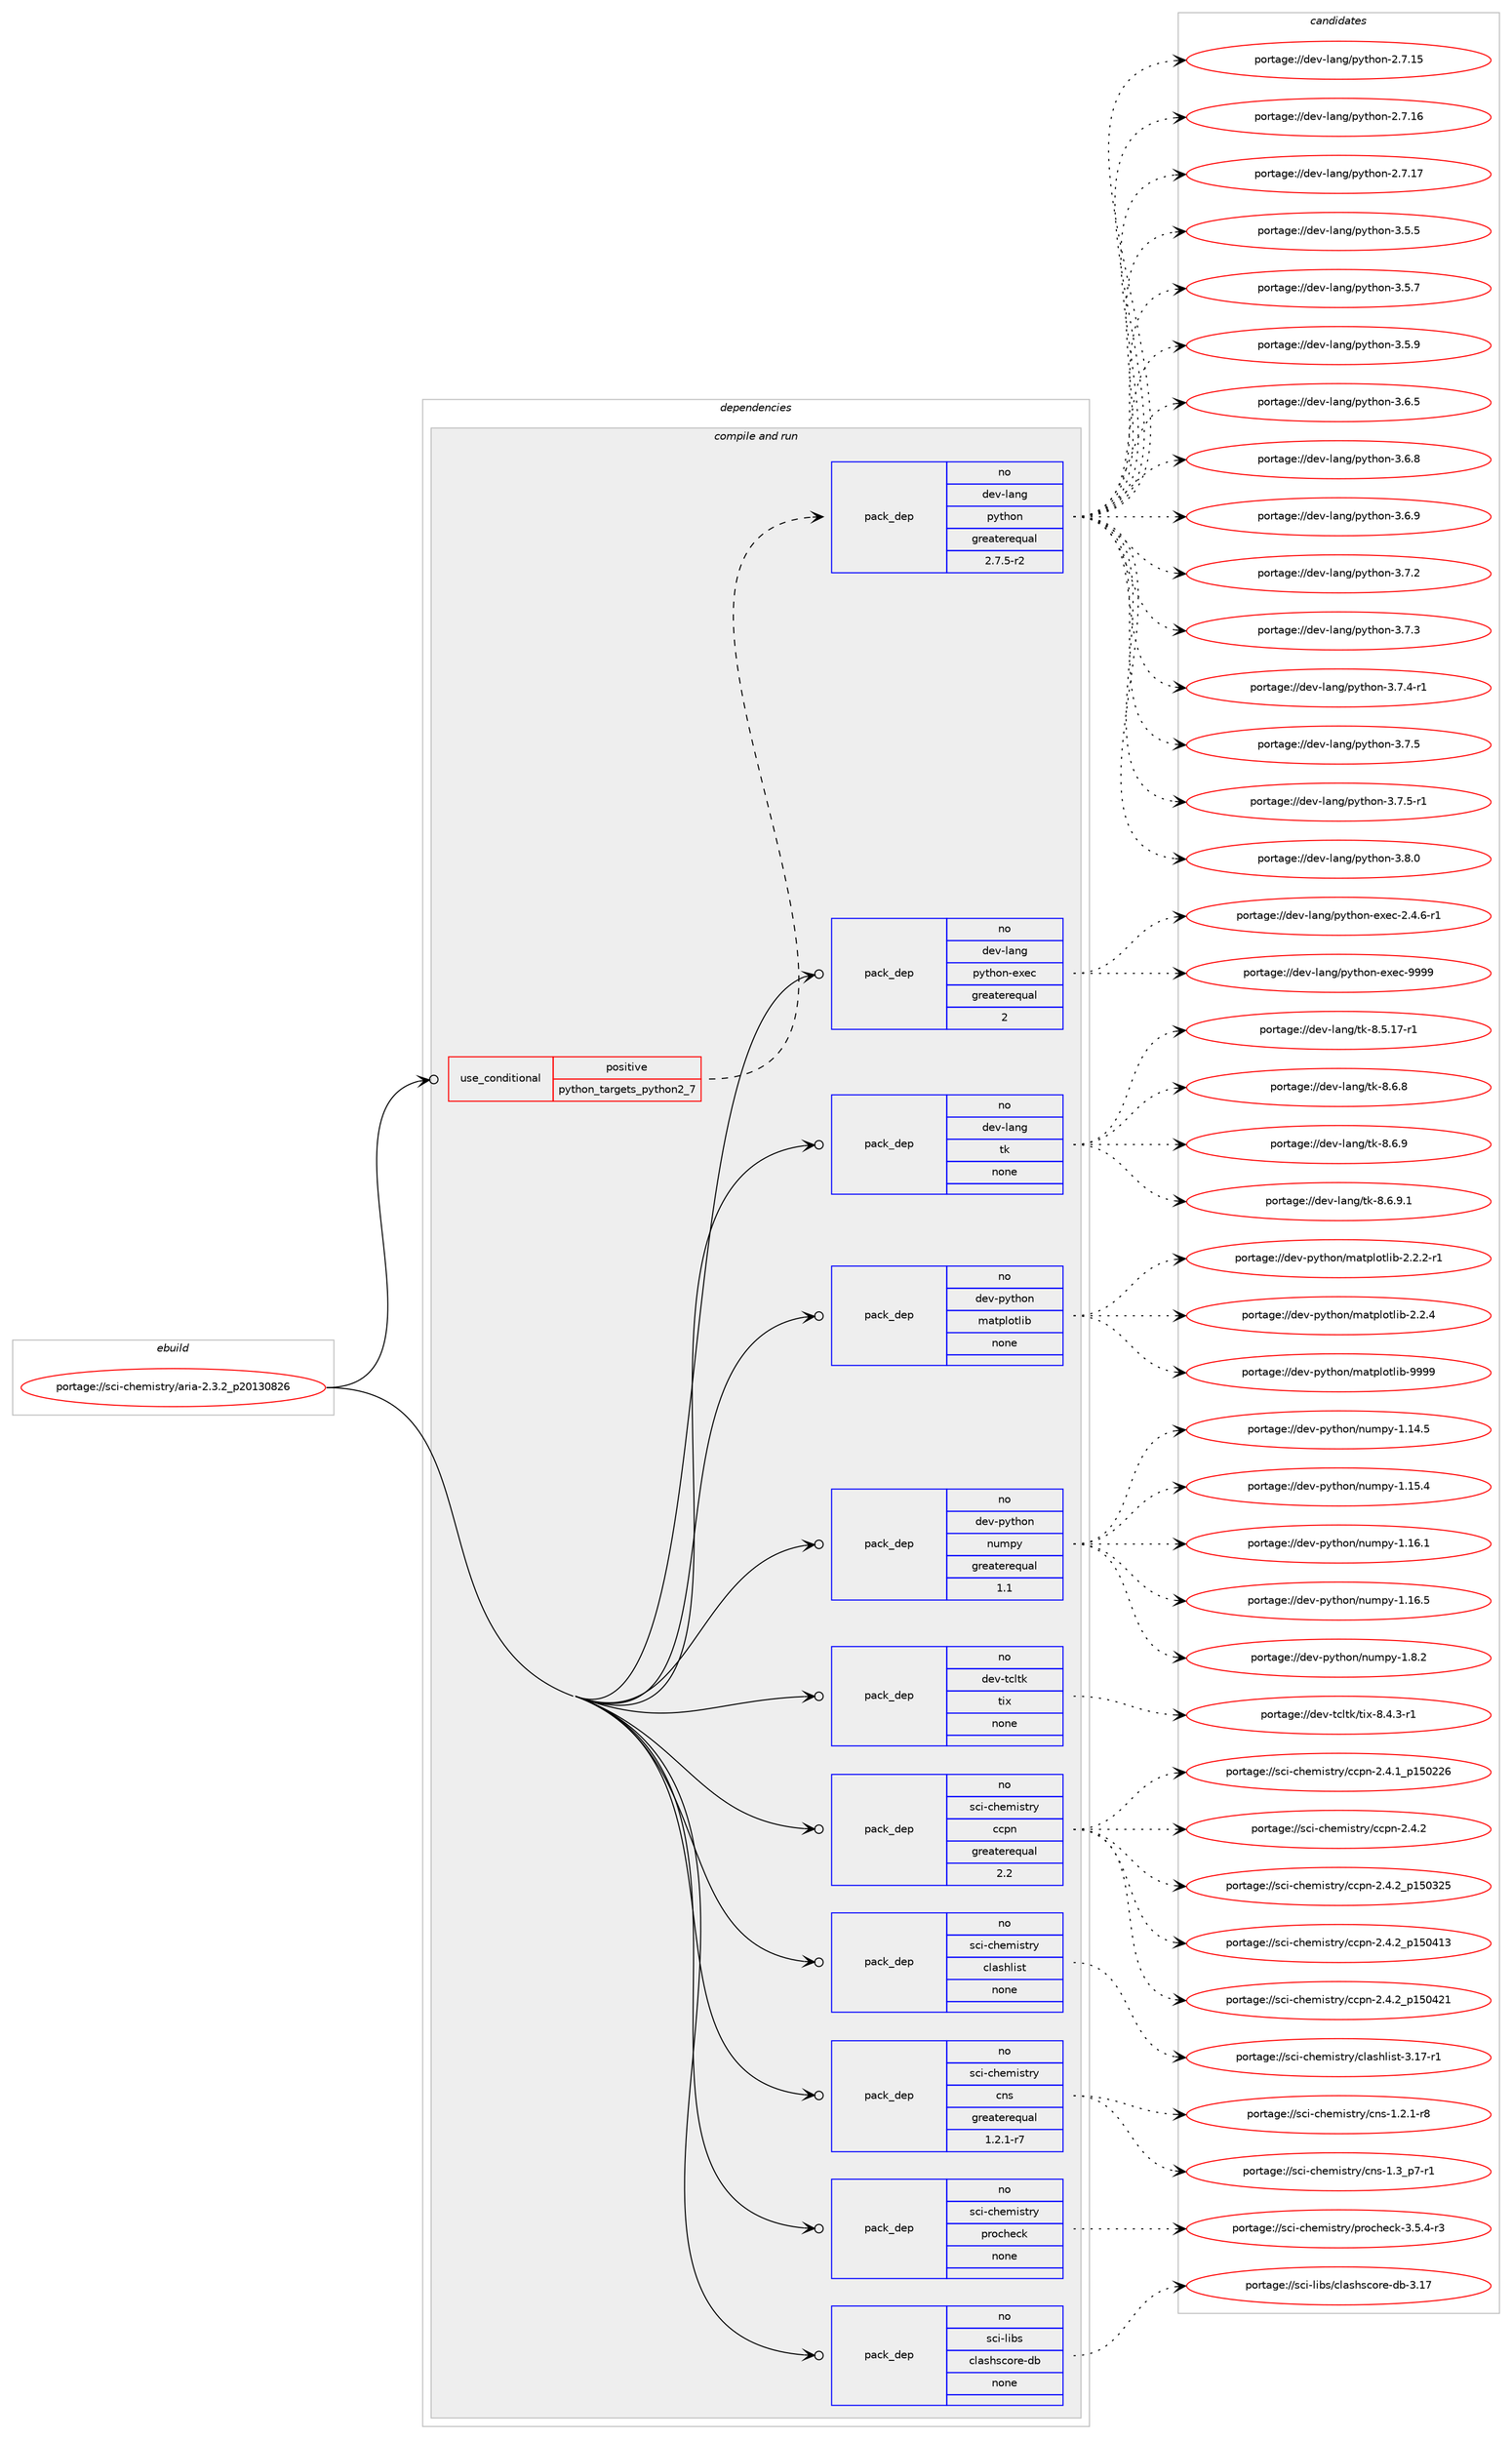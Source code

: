 digraph prolog {

# *************
# Graph options
# *************

newrank=true;
concentrate=true;
compound=true;
graph [rankdir=LR,fontname=Helvetica,fontsize=10,ranksep=1.5];#, ranksep=2.5, nodesep=0.2];
edge  [arrowhead=vee];
node  [fontname=Helvetica,fontsize=10];

# **********
# The ebuild
# **********

subgraph cluster_leftcol {
color=gray;
rank=same;
label=<<i>ebuild</i>>;
id [label="portage://sci-chemistry/aria-2.3.2_p20130826", color=red, width=4, href="../sci-chemistry/aria-2.3.2_p20130826.svg"];
}

# ****************
# The dependencies
# ****************

subgraph cluster_midcol {
color=gray;
label=<<i>dependencies</i>>;
subgraph cluster_compile {
fillcolor="#eeeeee";
style=filled;
label=<<i>compile</i>>;
}
subgraph cluster_compileandrun {
fillcolor="#eeeeee";
style=filled;
label=<<i>compile and run</i>>;
subgraph cond95346 {
dependency384184 [label=<<TABLE BORDER="0" CELLBORDER="1" CELLSPACING="0" CELLPADDING="4"><TR><TD ROWSPAN="3" CELLPADDING="10">use_conditional</TD></TR><TR><TD>positive</TD></TR><TR><TD>python_targets_python2_7</TD></TR></TABLE>>, shape=none, color=red];
subgraph pack282328 {
dependency384185 [label=<<TABLE BORDER="0" CELLBORDER="1" CELLSPACING="0" CELLPADDING="4" WIDTH="220"><TR><TD ROWSPAN="6" CELLPADDING="30">pack_dep</TD></TR><TR><TD WIDTH="110">no</TD></TR><TR><TD>dev-lang</TD></TR><TR><TD>python</TD></TR><TR><TD>greaterequal</TD></TR><TR><TD>2.7.5-r2</TD></TR></TABLE>>, shape=none, color=blue];
}
dependency384184:e -> dependency384185:w [weight=20,style="dashed",arrowhead="vee"];
}
id:e -> dependency384184:w [weight=20,style="solid",arrowhead="odotvee"];
subgraph pack282329 {
dependency384186 [label=<<TABLE BORDER="0" CELLBORDER="1" CELLSPACING="0" CELLPADDING="4" WIDTH="220"><TR><TD ROWSPAN="6" CELLPADDING="30">pack_dep</TD></TR><TR><TD WIDTH="110">no</TD></TR><TR><TD>dev-lang</TD></TR><TR><TD>python-exec</TD></TR><TR><TD>greaterequal</TD></TR><TR><TD>2</TD></TR></TABLE>>, shape=none, color=blue];
}
id:e -> dependency384186:w [weight=20,style="solid",arrowhead="odotvee"];
subgraph pack282330 {
dependency384187 [label=<<TABLE BORDER="0" CELLBORDER="1" CELLSPACING="0" CELLPADDING="4" WIDTH="220"><TR><TD ROWSPAN="6" CELLPADDING="30">pack_dep</TD></TR><TR><TD WIDTH="110">no</TD></TR><TR><TD>dev-lang</TD></TR><TR><TD>tk</TD></TR><TR><TD>none</TD></TR><TR><TD></TD></TR></TABLE>>, shape=none, color=blue];
}
id:e -> dependency384187:w [weight=20,style="solid",arrowhead="odotvee"];
subgraph pack282331 {
dependency384188 [label=<<TABLE BORDER="0" CELLBORDER="1" CELLSPACING="0" CELLPADDING="4" WIDTH="220"><TR><TD ROWSPAN="6" CELLPADDING="30">pack_dep</TD></TR><TR><TD WIDTH="110">no</TD></TR><TR><TD>dev-python</TD></TR><TR><TD>matplotlib</TD></TR><TR><TD>none</TD></TR><TR><TD></TD></TR></TABLE>>, shape=none, color=blue];
}
id:e -> dependency384188:w [weight=20,style="solid",arrowhead="odotvee"];
subgraph pack282332 {
dependency384189 [label=<<TABLE BORDER="0" CELLBORDER="1" CELLSPACING="0" CELLPADDING="4" WIDTH="220"><TR><TD ROWSPAN="6" CELLPADDING="30">pack_dep</TD></TR><TR><TD WIDTH="110">no</TD></TR><TR><TD>dev-python</TD></TR><TR><TD>numpy</TD></TR><TR><TD>greaterequal</TD></TR><TR><TD>1.1</TD></TR></TABLE>>, shape=none, color=blue];
}
id:e -> dependency384189:w [weight=20,style="solid",arrowhead="odotvee"];
subgraph pack282333 {
dependency384190 [label=<<TABLE BORDER="0" CELLBORDER="1" CELLSPACING="0" CELLPADDING="4" WIDTH="220"><TR><TD ROWSPAN="6" CELLPADDING="30">pack_dep</TD></TR><TR><TD WIDTH="110">no</TD></TR><TR><TD>dev-tcltk</TD></TR><TR><TD>tix</TD></TR><TR><TD>none</TD></TR><TR><TD></TD></TR></TABLE>>, shape=none, color=blue];
}
id:e -> dependency384190:w [weight=20,style="solid",arrowhead="odotvee"];
subgraph pack282334 {
dependency384191 [label=<<TABLE BORDER="0" CELLBORDER="1" CELLSPACING="0" CELLPADDING="4" WIDTH="220"><TR><TD ROWSPAN="6" CELLPADDING="30">pack_dep</TD></TR><TR><TD WIDTH="110">no</TD></TR><TR><TD>sci-chemistry</TD></TR><TR><TD>ccpn</TD></TR><TR><TD>greaterequal</TD></TR><TR><TD>2.2</TD></TR></TABLE>>, shape=none, color=blue];
}
id:e -> dependency384191:w [weight=20,style="solid",arrowhead="odotvee"];
subgraph pack282335 {
dependency384192 [label=<<TABLE BORDER="0" CELLBORDER="1" CELLSPACING="0" CELLPADDING="4" WIDTH="220"><TR><TD ROWSPAN="6" CELLPADDING="30">pack_dep</TD></TR><TR><TD WIDTH="110">no</TD></TR><TR><TD>sci-chemistry</TD></TR><TR><TD>clashlist</TD></TR><TR><TD>none</TD></TR><TR><TD></TD></TR></TABLE>>, shape=none, color=blue];
}
id:e -> dependency384192:w [weight=20,style="solid",arrowhead="odotvee"];
subgraph pack282336 {
dependency384193 [label=<<TABLE BORDER="0" CELLBORDER="1" CELLSPACING="0" CELLPADDING="4" WIDTH="220"><TR><TD ROWSPAN="6" CELLPADDING="30">pack_dep</TD></TR><TR><TD WIDTH="110">no</TD></TR><TR><TD>sci-chemistry</TD></TR><TR><TD>cns</TD></TR><TR><TD>greaterequal</TD></TR><TR><TD>1.2.1-r7</TD></TR></TABLE>>, shape=none, color=blue];
}
id:e -> dependency384193:w [weight=20,style="solid",arrowhead="odotvee"];
subgraph pack282337 {
dependency384194 [label=<<TABLE BORDER="0" CELLBORDER="1" CELLSPACING="0" CELLPADDING="4" WIDTH="220"><TR><TD ROWSPAN="6" CELLPADDING="30">pack_dep</TD></TR><TR><TD WIDTH="110">no</TD></TR><TR><TD>sci-chemistry</TD></TR><TR><TD>procheck</TD></TR><TR><TD>none</TD></TR><TR><TD></TD></TR></TABLE>>, shape=none, color=blue];
}
id:e -> dependency384194:w [weight=20,style="solid",arrowhead="odotvee"];
subgraph pack282338 {
dependency384195 [label=<<TABLE BORDER="0" CELLBORDER="1" CELLSPACING="0" CELLPADDING="4" WIDTH="220"><TR><TD ROWSPAN="6" CELLPADDING="30">pack_dep</TD></TR><TR><TD WIDTH="110">no</TD></TR><TR><TD>sci-libs</TD></TR><TR><TD>clashscore-db</TD></TR><TR><TD>none</TD></TR><TR><TD></TD></TR></TABLE>>, shape=none, color=blue];
}
id:e -> dependency384195:w [weight=20,style="solid",arrowhead="odotvee"];
}
subgraph cluster_run {
fillcolor="#eeeeee";
style=filled;
label=<<i>run</i>>;
}
}

# **************
# The candidates
# **************

subgraph cluster_choices {
rank=same;
color=gray;
label=<<i>candidates</i>>;

subgraph choice282328 {
color=black;
nodesep=1;
choiceportage10010111845108971101034711212111610411111045504655464953 [label="portage://dev-lang/python-2.7.15", color=red, width=4,href="../dev-lang/python-2.7.15.svg"];
choiceportage10010111845108971101034711212111610411111045504655464954 [label="portage://dev-lang/python-2.7.16", color=red, width=4,href="../dev-lang/python-2.7.16.svg"];
choiceportage10010111845108971101034711212111610411111045504655464955 [label="portage://dev-lang/python-2.7.17", color=red, width=4,href="../dev-lang/python-2.7.17.svg"];
choiceportage100101118451089711010347112121116104111110455146534653 [label="portage://dev-lang/python-3.5.5", color=red, width=4,href="../dev-lang/python-3.5.5.svg"];
choiceportage100101118451089711010347112121116104111110455146534655 [label="portage://dev-lang/python-3.5.7", color=red, width=4,href="../dev-lang/python-3.5.7.svg"];
choiceportage100101118451089711010347112121116104111110455146534657 [label="portage://dev-lang/python-3.5.9", color=red, width=4,href="../dev-lang/python-3.5.9.svg"];
choiceportage100101118451089711010347112121116104111110455146544653 [label="portage://dev-lang/python-3.6.5", color=red, width=4,href="../dev-lang/python-3.6.5.svg"];
choiceportage100101118451089711010347112121116104111110455146544656 [label="portage://dev-lang/python-3.6.8", color=red, width=4,href="../dev-lang/python-3.6.8.svg"];
choiceportage100101118451089711010347112121116104111110455146544657 [label="portage://dev-lang/python-3.6.9", color=red, width=4,href="../dev-lang/python-3.6.9.svg"];
choiceportage100101118451089711010347112121116104111110455146554650 [label="portage://dev-lang/python-3.7.2", color=red, width=4,href="../dev-lang/python-3.7.2.svg"];
choiceportage100101118451089711010347112121116104111110455146554651 [label="portage://dev-lang/python-3.7.3", color=red, width=4,href="../dev-lang/python-3.7.3.svg"];
choiceportage1001011184510897110103471121211161041111104551465546524511449 [label="portage://dev-lang/python-3.7.4-r1", color=red, width=4,href="../dev-lang/python-3.7.4-r1.svg"];
choiceportage100101118451089711010347112121116104111110455146554653 [label="portage://dev-lang/python-3.7.5", color=red, width=4,href="../dev-lang/python-3.7.5.svg"];
choiceportage1001011184510897110103471121211161041111104551465546534511449 [label="portage://dev-lang/python-3.7.5-r1", color=red, width=4,href="../dev-lang/python-3.7.5-r1.svg"];
choiceportage100101118451089711010347112121116104111110455146564648 [label="portage://dev-lang/python-3.8.0", color=red, width=4,href="../dev-lang/python-3.8.0.svg"];
dependency384185:e -> choiceportage10010111845108971101034711212111610411111045504655464953:w [style=dotted,weight="100"];
dependency384185:e -> choiceportage10010111845108971101034711212111610411111045504655464954:w [style=dotted,weight="100"];
dependency384185:e -> choiceportage10010111845108971101034711212111610411111045504655464955:w [style=dotted,weight="100"];
dependency384185:e -> choiceportage100101118451089711010347112121116104111110455146534653:w [style=dotted,weight="100"];
dependency384185:e -> choiceportage100101118451089711010347112121116104111110455146534655:w [style=dotted,weight="100"];
dependency384185:e -> choiceportage100101118451089711010347112121116104111110455146534657:w [style=dotted,weight="100"];
dependency384185:e -> choiceportage100101118451089711010347112121116104111110455146544653:w [style=dotted,weight="100"];
dependency384185:e -> choiceportage100101118451089711010347112121116104111110455146544656:w [style=dotted,weight="100"];
dependency384185:e -> choiceportage100101118451089711010347112121116104111110455146544657:w [style=dotted,weight="100"];
dependency384185:e -> choiceportage100101118451089711010347112121116104111110455146554650:w [style=dotted,weight="100"];
dependency384185:e -> choiceportage100101118451089711010347112121116104111110455146554651:w [style=dotted,weight="100"];
dependency384185:e -> choiceportage1001011184510897110103471121211161041111104551465546524511449:w [style=dotted,weight="100"];
dependency384185:e -> choiceportage100101118451089711010347112121116104111110455146554653:w [style=dotted,weight="100"];
dependency384185:e -> choiceportage1001011184510897110103471121211161041111104551465546534511449:w [style=dotted,weight="100"];
dependency384185:e -> choiceportage100101118451089711010347112121116104111110455146564648:w [style=dotted,weight="100"];
}
subgraph choice282329 {
color=black;
nodesep=1;
choiceportage10010111845108971101034711212111610411111045101120101994550465246544511449 [label="portage://dev-lang/python-exec-2.4.6-r1", color=red, width=4,href="../dev-lang/python-exec-2.4.6-r1.svg"];
choiceportage10010111845108971101034711212111610411111045101120101994557575757 [label="portage://dev-lang/python-exec-9999", color=red, width=4,href="../dev-lang/python-exec-9999.svg"];
dependency384186:e -> choiceportage10010111845108971101034711212111610411111045101120101994550465246544511449:w [style=dotted,weight="100"];
dependency384186:e -> choiceportage10010111845108971101034711212111610411111045101120101994557575757:w [style=dotted,weight="100"];
}
subgraph choice282330 {
color=black;
nodesep=1;
choiceportage100101118451089711010347116107455646534649554511449 [label="portage://dev-lang/tk-8.5.17-r1", color=red, width=4,href="../dev-lang/tk-8.5.17-r1.svg"];
choiceportage100101118451089711010347116107455646544656 [label="portage://dev-lang/tk-8.6.8", color=red, width=4,href="../dev-lang/tk-8.6.8.svg"];
choiceportage100101118451089711010347116107455646544657 [label="portage://dev-lang/tk-8.6.9", color=red, width=4,href="../dev-lang/tk-8.6.9.svg"];
choiceportage1001011184510897110103471161074556465446574649 [label="portage://dev-lang/tk-8.6.9.1", color=red, width=4,href="../dev-lang/tk-8.6.9.1.svg"];
dependency384187:e -> choiceportage100101118451089711010347116107455646534649554511449:w [style=dotted,weight="100"];
dependency384187:e -> choiceportage100101118451089711010347116107455646544656:w [style=dotted,weight="100"];
dependency384187:e -> choiceportage100101118451089711010347116107455646544657:w [style=dotted,weight="100"];
dependency384187:e -> choiceportage1001011184510897110103471161074556465446574649:w [style=dotted,weight="100"];
}
subgraph choice282331 {
color=black;
nodesep=1;
choiceportage100101118451121211161041111104710997116112108111116108105984550465046504511449 [label="portage://dev-python/matplotlib-2.2.2-r1", color=red, width=4,href="../dev-python/matplotlib-2.2.2-r1.svg"];
choiceportage10010111845112121116104111110471099711611210811111610810598455046504652 [label="portage://dev-python/matplotlib-2.2.4", color=red, width=4,href="../dev-python/matplotlib-2.2.4.svg"];
choiceportage100101118451121211161041111104710997116112108111116108105984557575757 [label="portage://dev-python/matplotlib-9999", color=red, width=4,href="../dev-python/matplotlib-9999.svg"];
dependency384188:e -> choiceportage100101118451121211161041111104710997116112108111116108105984550465046504511449:w [style=dotted,weight="100"];
dependency384188:e -> choiceportage10010111845112121116104111110471099711611210811111610810598455046504652:w [style=dotted,weight="100"];
dependency384188:e -> choiceportage100101118451121211161041111104710997116112108111116108105984557575757:w [style=dotted,weight="100"];
}
subgraph choice282332 {
color=black;
nodesep=1;
choiceportage100101118451121211161041111104711011710911212145494649524653 [label="portage://dev-python/numpy-1.14.5", color=red, width=4,href="../dev-python/numpy-1.14.5.svg"];
choiceportage100101118451121211161041111104711011710911212145494649534652 [label="portage://dev-python/numpy-1.15.4", color=red, width=4,href="../dev-python/numpy-1.15.4.svg"];
choiceportage100101118451121211161041111104711011710911212145494649544649 [label="portage://dev-python/numpy-1.16.1", color=red, width=4,href="../dev-python/numpy-1.16.1.svg"];
choiceportage100101118451121211161041111104711011710911212145494649544653 [label="portage://dev-python/numpy-1.16.5", color=red, width=4,href="../dev-python/numpy-1.16.5.svg"];
choiceportage1001011184511212111610411111047110117109112121454946564650 [label="portage://dev-python/numpy-1.8.2", color=red, width=4,href="../dev-python/numpy-1.8.2.svg"];
dependency384189:e -> choiceportage100101118451121211161041111104711011710911212145494649524653:w [style=dotted,weight="100"];
dependency384189:e -> choiceportage100101118451121211161041111104711011710911212145494649534652:w [style=dotted,weight="100"];
dependency384189:e -> choiceportage100101118451121211161041111104711011710911212145494649544649:w [style=dotted,weight="100"];
dependency384189:e -> choiceportage100101118451121211161041111104711011710911212145494649544653:w [style=dotted,weight="100"];
dependency384189:e -> choiceportage1001011184511212111610411111047110117109112121454946564650:w [style=dotted,weight="100"];
}
subgraph choice282333 {
color=black;
nodesep=1;
choiceportage1001011184511699108116107471161051204556465246514511449 [label="portage://dev-tcltk/tix-8.4.3-r1", color=red, width=4,href="../dev-tcltk/tix-8.4.3-r1.svg"];
dependency384190:e -> choiceportage1001011184511699108116107471161051204556465246514511449:w [style=dotted,weight="100"];
}
subgraph choice282334 {
color=black;
nodesep=1;
choiceportage11599105459910410110910511511611412147999911211045504652464995112495348505054 [label="portage://sci-chemistry/ccpn-2.4.1_p150226", color=red, width=4,href="../sci-chemistry/ccpn-2.4.1_p150226.svg"];
choiceportage115991054599104101109105115116114121479999112110455046524650 [label="portage://sci-chemistry/ccpn-2.4.2", color=red, width=4,href="../sci-chemistry/ccpn-2.4.2.svg"];
choiceportage11599105459910410110910511511611412147999911211045504652465095112495348515053 [label="portage://sci-chemistry/ccpn-2.4.2_p150325", color=red, width=4,href="../sci-chemistry/ccpn-2.4.2_p150325.svg"];
choiceportage11599105459910410110910511511611412147999911211045504652465095112495348524951 [label="portage://sci-chemistry/ccpn-2.4.2_p150413", color=red, width=4,href="../sci-chemistry/ccpn-2.4.2_p150413.svg"];
choiceportage11599105459910410110910511511611412147999911211045504652465095112495348525049 [label="portage://sci-chemistry/ccpn-2.4.2_p150421", color=red, width=4,href="../sci-chemistry/ccpn-2.4.2_p150421.svg"];
dependency384191:e -> choiceportage11599105459910410110910511511611412147999911211045504652464995112495348505054:w [style=dotted,weight="100"];
dependency384191:e -> choiceportage115991054599104101109105115116114121479999112110455046524650:w [style=dotted,weight="100"];
dependency384191:e -> choiceportage11599105459910410110910511511611412147999911211045504652465095112495348515053:w [style=dotted,weight="100"];
dependency384191:e -> choiceportage11599105459910410110910511511611412147999911211045504652465095112495348524951:w [style=dotted,weight="100"];
dependency384191:e -> choiceportage11599105459910410110910511511611412147999911211045504652465095112495348525049:w [style=dotted,weight="100"];
}
subgraph choice282335 {
color=black;
nodesep=1;
choiceportage11599105459910410110910511511611412147991089711510410810511511645514649554511449 [label="portage://sci-chemistry/clashlist-3.17-r1", color=red, width=4,href="../sci-chemistry/clashlist-3.17-r1.svg"];
dependency384192:e -> choiceportage11599105459910410110910511511611412147991089711510410810511511645514649554511449:w [style=dotted,weight="100"];
}
subgraph choice282336 {
color=black;
nodesep=1;
choiceportage11599105459910410110910511511611412147991101154549465046494511456 [label="portage://sci-chemistry/cns-1.2.1-r8", color=red, width=4,href="../sci-chemistry/cns-1.2.1-r8.svg"];
choiceportage11599105459910410110910511511611412147991101154549465195112554511449 [label="portage://sci-chemistry/cns-1.3_p7-r1", color=red, width=4,href="../sci-chemistry/cns-1.3_p7-r1.svg"];
dependency384193:e -> choiceportage11599105459910410110910511511611412147991101154549465046494511456:w [style=dotted,weight="100"];
dependency384193:e -> choiceportage11599105459910410110910511511611412147991101154549465195112554511449:w [style=dotted,weight="100"];
}
subgraph choice282337 {
color=black;
nodesep=1;
choiceportage1159910545991041011091051151161141214711211411199104101991074551465346524511451 [label="portage://sci-chemistry/procheck-3.5.4-r3", color=red, width=4,href="../sci-chemistry/procheck-3.5.4-r3.svg"];
dependency384194:e -> choiceportage1159910545991041011091051151161141214711211411199104101991074551465346524511451:w [style=dotted,weight="100"];
}
subgraph choice282338 {
color=black;
nodesep=1;
choiceportage1159910545108105981154799108971151041159911111410145100984551464955 [label="portage://sci-libs/clashscore-db-3.17", color=red, width=4,href="../sci-libs/clashscore-db-3.17.svg"];
dependency384195:e -> choiceportage1159910545108105981154799108971151041159911111410145100984551464955:w [style=dotted,weight="100"];
}
}

}
